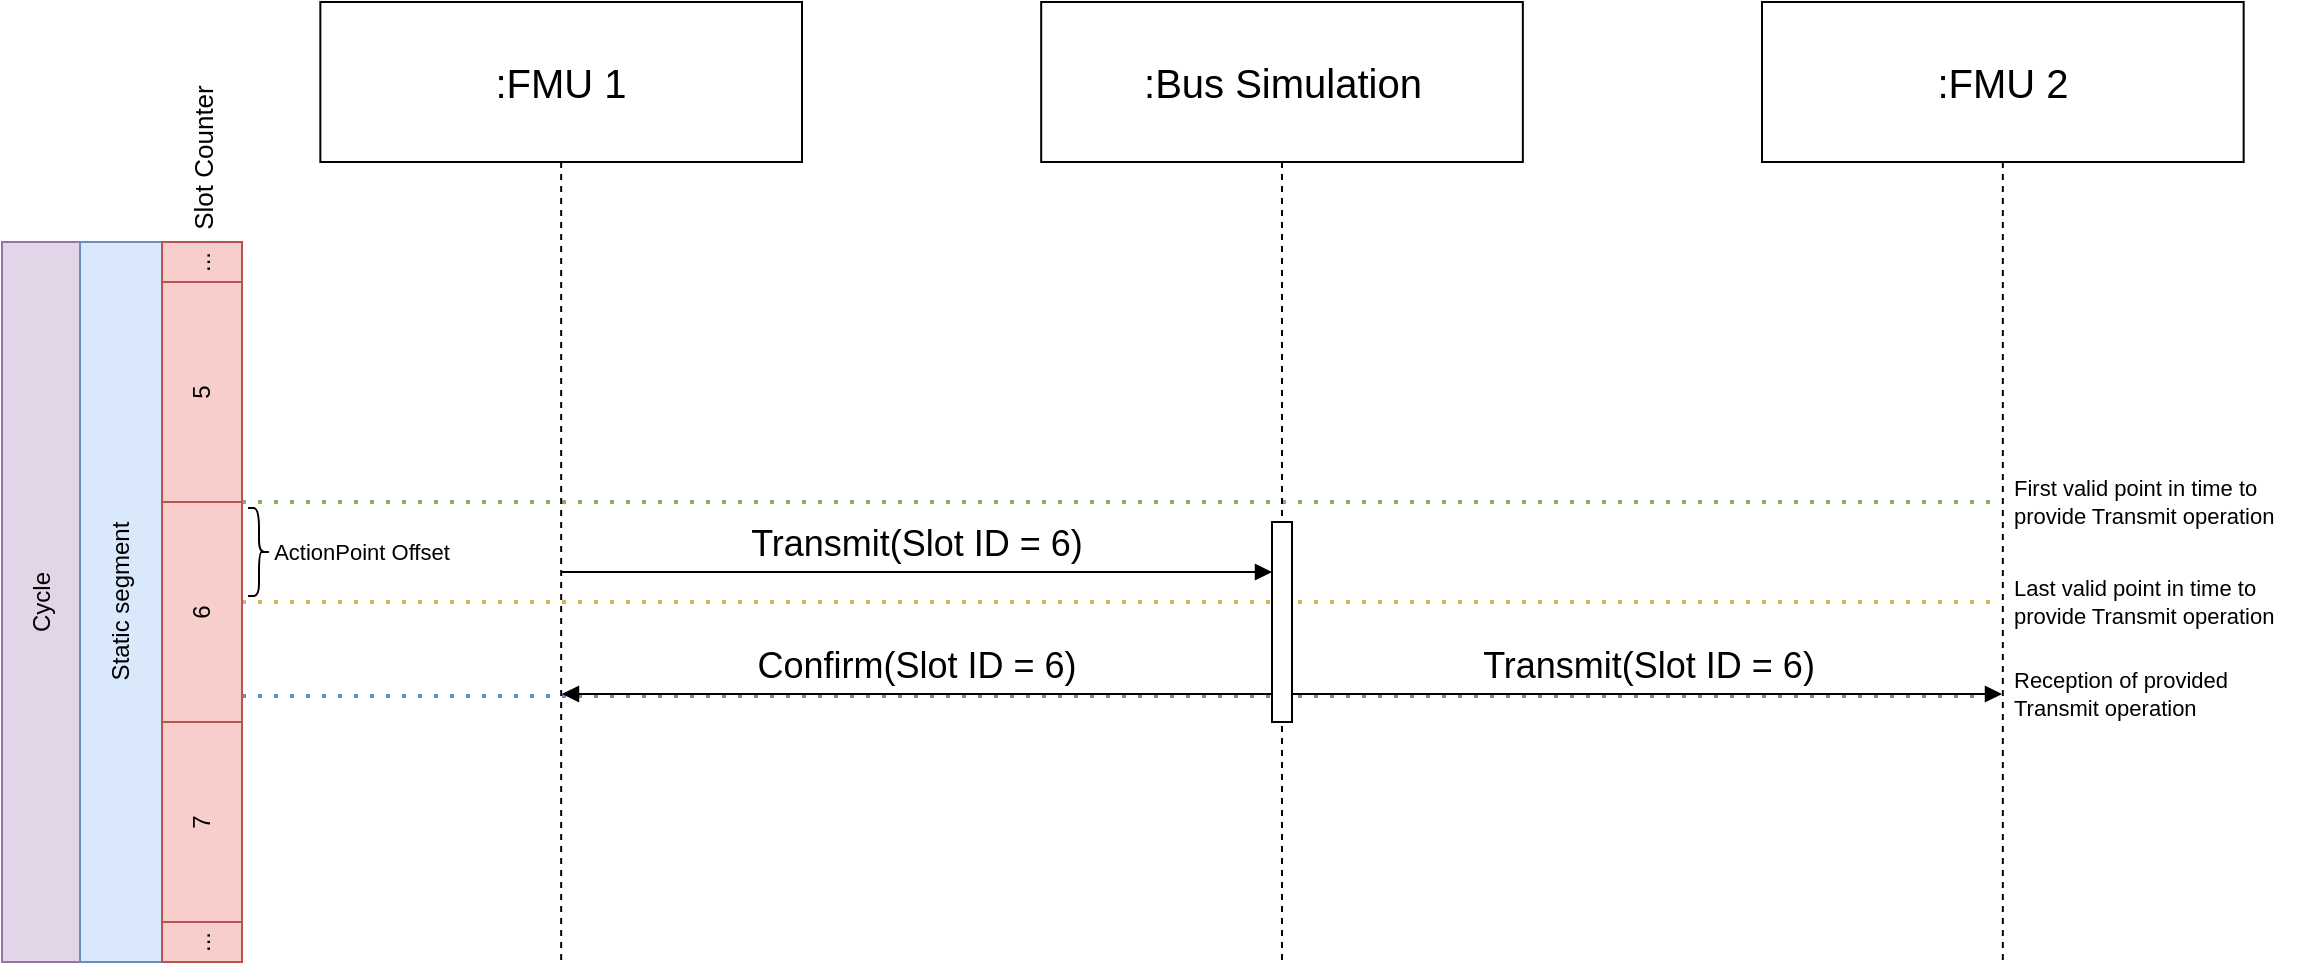 <mxfile version="24.2.7" type="device">
  <diagram name="Page-1" id="dLMWYPuGLznFX2xjgWWH">
    <mxGraphModel dx="401" dy="231" grid="1" gridSize="10" guides="1" tooltips="1" connect="1" arrows="1" fold="1" page="1" pageScale="1" pageWidth="850" pageHeight="1100" math="0" shadow="0">
      <root>
        <mxCell id="0" />
        <mxCell id="1" parent="0" />
        <mxCell id="XwcN96e52QGSWOuwMklb-1" value="" style="endArrow=none;dashed=1;html=1;dashPattern=1 3;strokeWidth=2;rounded=0;exitX=1;exitY=1;exitDx=0;exitDy=0;fillColor=#d5e8d4;strokeColor=#82b366;movable=1;resizable=1;rotatable=1;deletable=1;editable=1;locked=0;connectable=1;" parent="1" edge="1">
          <mxGeometry width="50" height="50" relative="1" as="geometry">
            <mxPoint x="280" y="1290" as="sourcePoint" />
            <mxPoint x="1159.915" y="1290" as="targetPoint" />
          </mxGeometry>
        </mxCell>
        <mxCell id="K_93MQcQCd8FGHe1F_AO-1" value="" style="endArrow=none;dashed=1;html=1;dashPattern=1 3;strokeWidth=2;rounded=0;exitX=1;exitY=1;exitDx=0;exitDy=0;fillColor=#dae8fc;strokeColor=#6c8ebf;movable=1;resizable=1;rotatable=1;deletable=1;editable=1;locked=0;connectable=1;" parent="1" edge="1">
          <mxGeometry width="50" height="50" relative="1" as="geometry">
            <mxPoint x="280" y="1387" as="sourcePoint" />
            <mxPoint x="1160" y="1387" as="targetPoint" />
          </mxGeometry>
        </mxCell>
        <mxCell id="K_93MQcQCd8FGHe1F_AO-2" value="" style="endArrow=none;dashed=1;html=1;dashPattern=1 3;strokeWidth=2;rounded=0;exitX=1;exitY=1;exitDx=0;exitDy=0;fillColor=#fff2cc;strokeColor=#d6b656;movable=1;resizable=1;rotatable=1;deletable=1;editable=1;locked=0;connectable=1;" parent="1" edge="1">
          <mxGeometry width="50" height="50" relative="1" as="geometry">
            <mxPoint x="280" y="1340" as="sourcePoint" />
            <mxPoint x="1159.915" y="1340" as="targetPoint" />
          </mxGeometry>
        </mxCell>
        <mxCell id="K_93MQcQCd8FGHe1F_AO-3" value="&lt;font style=&quot;font-size: 20px;&quot;&gt;:FMU 1&lt;/font&gt;" style="shape=umlLifeline;perimeter=lifelinePerimeter;whiteSpace=wrap;html=1;container=1;dropTarget=0;collapsible=0;recursiveResize=0;outlineConnect=0;portConstraint=eastwest;newEdgeStyle={&quot;curved&quot;:0,&quot;rounded&quot;:0};size=80;" parent="1" vertex="1">
          <mxGeometry x="319.17" y="1040" width="240.83" height="480" as="geometry" />
        </mxCell>
        <mxCell id="K_93MQcQCd8FGHe1F_AO-4" value="&lt;font style=&quot;font-size: 20px;&quot;&gt;:FMU 2&lt;/font&gt;" style="shape=umlLifeline;perimeter=lifelinePerimeter;whiteSpace=wrap;html=1;container=1;dropTarget=0;collapsible=0;recursiveResize=0;outlineConnect=0;portConstraint=eastwest;newEdgeStyle={&quot;curved&quot;:0,&quot;rounded&quot;:0};size=80;" parent="1" vertex="1">
          <mxGeometry x="1040" y="1040" width="240.83" height="480" as="geometry" />
        </mxCell>
        <mxCell id="K_93MQcQCd8FGHe1F_AO-5" value="&lt;font style=&quot;font-size: 20px;&quot;&gt;:Bus Simulation&lt;/font&gt;" style="shape=umlLifeline;perimeter=lifelinePerimeter;whiteSpace=wrap;html=1;container=1;dropTarget=0;collapsible=0;recursiveResize=0;outlineConnect=0;portConstraint=eastwest;newEdgeStyle={&quot;curved&quot;:0,&quot;rounded&quot;:0};size=80;" parent="1" vertex="1">
          <mxGeometry x="679.59" y="1040" width="240.83" height="480" as="geometry" />
        </mxCell>
        <mxCell id="K_93MQcQCd8FGHe1F_AO-6" value="" style="html=1;points=[[0,0,0,0,5],[0,1,0,0,-5],[1,0,0,0,5],[1,1,0,0,-5]];perimeter=orthogonalPerimeter;outlineConnect=0;targetShapes=umlLifeline;portConstraint=eastwest;newEdgeStyle={&quot;curved&quot;:0,&quot;rounded&quot;:0};fillColor=default;" parent="K_93MQcQCd8FGHe1F_AO-5" vertex="1">
          <mxGeometry x="115.41" y="260" width="10" height="100" as="geometry" />
        </mxCell>
        <mxCell id="K_93MQcQCd8FGHe1F_AO-7" value="&lt;font style=&quot;font-size: 18px;&quot;&gt;Transmit(Slot ID = 6)&lt;/font&gt;" style="html=1;verticalAlign=bottom;endArrow=block;curved=0;rounded=0;" parent="1" edge="1">
          <mxGeometry width="80" relative="1" as="geometry">
            <mxPoint x="439.998" y="1325" as="sourcePoint" />
            <mxPoint x="795" y="1325" as="targetPoint" />
            <Array as="points" />
          </mxGeometry>
        </mxCell>
        <mxCell id="K_93MQcQCd8FGHe1F_AO-8" value="&lt;font style=&quot;font-size: 18px;&quot;&gt;Transmit&lt;/font&gt;&lt;span style=&quot;font-size: 18px;&quot;&gt;(Slot ID = 6)&lt;/span&gt;" style="html=1;verticalAlign=bottom;endArrow=block;curved=0;rounded=0;" parent="1" edge="1">
          <mxGeometry width="80" relative="1" as="geometry">
            <mxPoint x="805" y="1386" as="sourcePoint" />
            <mxPoint x="1160" y="1386" as="targetPoint" />
          </mxGeometry>
        </mxCell>
        <mxCell id="K_93MQcQCd8FGHe1F_AO-10" value="Cycle" style="rounded=0;whiteSpace=wrap;html=1;fillColor=#e1d5e7;strokeColor=#9673a6;horizontal=0;" parent="1" vertex="1">
          <mxGeometry x="160" y="1160" width="40" height="360" as="geometry" />
        </mxCell>
        <mxCell id="K_93MQcQCd8FGHe1F_AO-11" value="Static segment" style="rounded=0;whiteSpace=wrap;html=1;fillColor=#dae8fc;strokeColor=#6c8ebf;horizontal=0;" parent="1" vertex="1">
          <mxGeometry x="199" y="1160" width="41" height="360" as="geometry" />
        </mxCell>
        <mxCell id="K_93MQcQCd8FGHe1F_AO-12" value="5" style="rounded=0;whiteSpace=wrap;html=1;fillColor=#f8cecc;strokeColor=#b85450;horizontal=0;" parent="1" vertex="1">
          <mxGeometry x="240" y="1180" width="40" height="110" as="geometry" />
        </mxCell>
        <mxCell id="K_93MQcQCd8FGHe1F_AO-13" value="6" style="rounded=0;whiteSpace=wrap;html=1;fillColor=#f8cecc;strokeColor=#b85450;horizontal=0;" parent="1" vertex="1">
          <mxGeometry x="240" y="1290" width="40" height="110" as="geometry" />
        </mxCell>
        <mxCell id="K_93MQcQCd8FGHe1F_AO-14" value="7" style="rounded=0;whiteSpace=wrap;html=1;fillColor=#f8cecc;strokeColor=#b85450;horizontal=0;" parent="1" vertex="1">
          <mxGeometry x="240" y="1400" width="40" height="100" as="geometry" />
        </mxCell>
        <mxCell id="K_93MQcQCd8FGHe1F_AO-17" value="" style="ellipse;whiteSpace=wrap;html=1;align=center;aspect=fixed;fillColor=none;strokeColor=none;resizable=0;perimeter=centerPerimeter;rotatable=0;allowArrows=0;points=[];outlineConnect=1;" parent="1" vertex="1">
          <mxGeometry x="860" y="1360" width="10" height="10" as="geometry" />
        </mxCell>
        <mxCell id="UPMafHE0D0PMayq6ZMki-1" value="Slot Counter" style="text;html=1;align=center;verticalAlign=middle;whiteSpace=wrap;rounded=0;rotation=-90;direction=south;fontSize=13;" parent="1" vertex="1">
          <mxGeometry x="219" y="1100" width="82" height="35.5" as="geometry" />
        </mxCell>
        <mxCell id="UPMafHE0D0PMayq6ZMki-4" value="..." style="rounded=0;whiteSpace=wrap;html=1;fillColor=#f8cecc;strokeColor=#b85450;horizontal=0;" parent="1" vertex="1">
          <mxGeometry x="240" y="1160" width="40" height="20" as="geometry" />
        </mxCell>
        <mxCell id="UPMafHE0D0PMayq6ZMki-5" value="..." style="rounded=0;whiteSpace=wrap;html=1;fillColor=#f8cecc;strokeColor=#b85450;horizontal=0;" parent="1" vertex="1">
          <mxGeometry x="240" y="1500" width="40" height="20" as="geometry" />
        </mxCell>
        <mxCell id="UPMafHE0D0PMayq6ZMki-12" value="" style="shape=curlyBracket;whiteSpace=wrap;html=1;rounded=1;flipH=1;labelPosition=right;verticalLabelPosition=middle;align=left;verticalAlign=middle;" parent="1" vertex="1">
          <mxGeometry x="283" y="1293" width="11" height="44" as="geometry" />
        </mxCell>
        <mxCell id="UPMafHE0D0PMayq6ZMki-13" value="&lt;span style=&quot;font-size: 11px;&quot;&gt;ActionPoint Offset&lt;/span&gt;" style="text;html=1;align=center;verticalAlign=middle;whiteSpace=wrap;rounded=0;fontSize=11;" parent="1" vertex="1">
          <mxGeometry x="275" y="1308.5" width="130" height="13" as="geometry" />
        </mxCell>
        <mxCell id="UPMafHE0D0PMayq6ZMki-14" style="edgeStyle=orthogonalEdgeStyle;rounded=0;orthogonalLoop=1;jettySize=auto;html=1;exitX=0.5;exitY=1;exitDx=0;exitDy=0;" parent="1" source="UPMafHE0D0PMayq6ZMki-13" target="UPMafHE0D0PMayq6ZMki-13" edge="1">
          <mxGeometry relative="1" as="geometry" />
        </mxCell>
        <mxCell id="XwcN96e52QGSWOuwMklb-5" value="First valid point in time to provide Transmit operation" style="text;html=1;strokeColor=none;fillColor=none;align=left;verticalAlign=middle;whiteSpace=wrap;rounded=0;fontSize=11;" parent="1" vertex="1">
          <mxGeometry x="1164" y="1265" width="146" height="50" as="geometry" />
        </mxCell>
        <mxCell id="XwcN96e52QGSWOuwMklb-6" value="Last valid point in time to provide Transmit operation" style="text;html=1;strokeColor=none;fillColor=none;align=left;verticalAlign=middle;whiteSpace=wrap;rounded=0;fontSize=11;" parent="1" vertex="1">
          <mxGeometry x="1164" y="1315" width="146" height="50" as="geometry" />
        </mxCell>
        <mxCell id="XwcN96e52QGSWOuwMklb-7" value="Reception of provided Transmit operation" style="text;html=1;strokeColor=none;fillColor=none;align=left;verticalAlign=middle;whiteSpace=wrap;rounded=0;fontSize=11;" parent="1" vertex="1">
          <mxGeometry x="1164" y="1361" width="146" height="50" as="geometry" />
        </mxCell>
        <mxCell id="4suS0b0Y0LdCVZtt6Jae-1" value="&lt;font style=&quot;font-size: 18px;&quot;&gt;Confirm(Slot ID = 6)&lt;/font&gt;" style="html=1;verticalAlign=bottom;endArrow=none;curved=0;rounded=0;startArrow=block;startFill=1;endFill=0;" edge="1" parent="1">
          <mxGeometry width="80" relative="1" as="geometry">
            <mxPoint x="439.998" y="1386" as="sourcePoint" />
            <mxPoint x="795" y="1386" as="targetPoint" />
            <Array as="points" />
          </mxGeometry>
        </mxCell>
      </root>
    </mxGraphModel>
  </diagram>
</mxfile>
